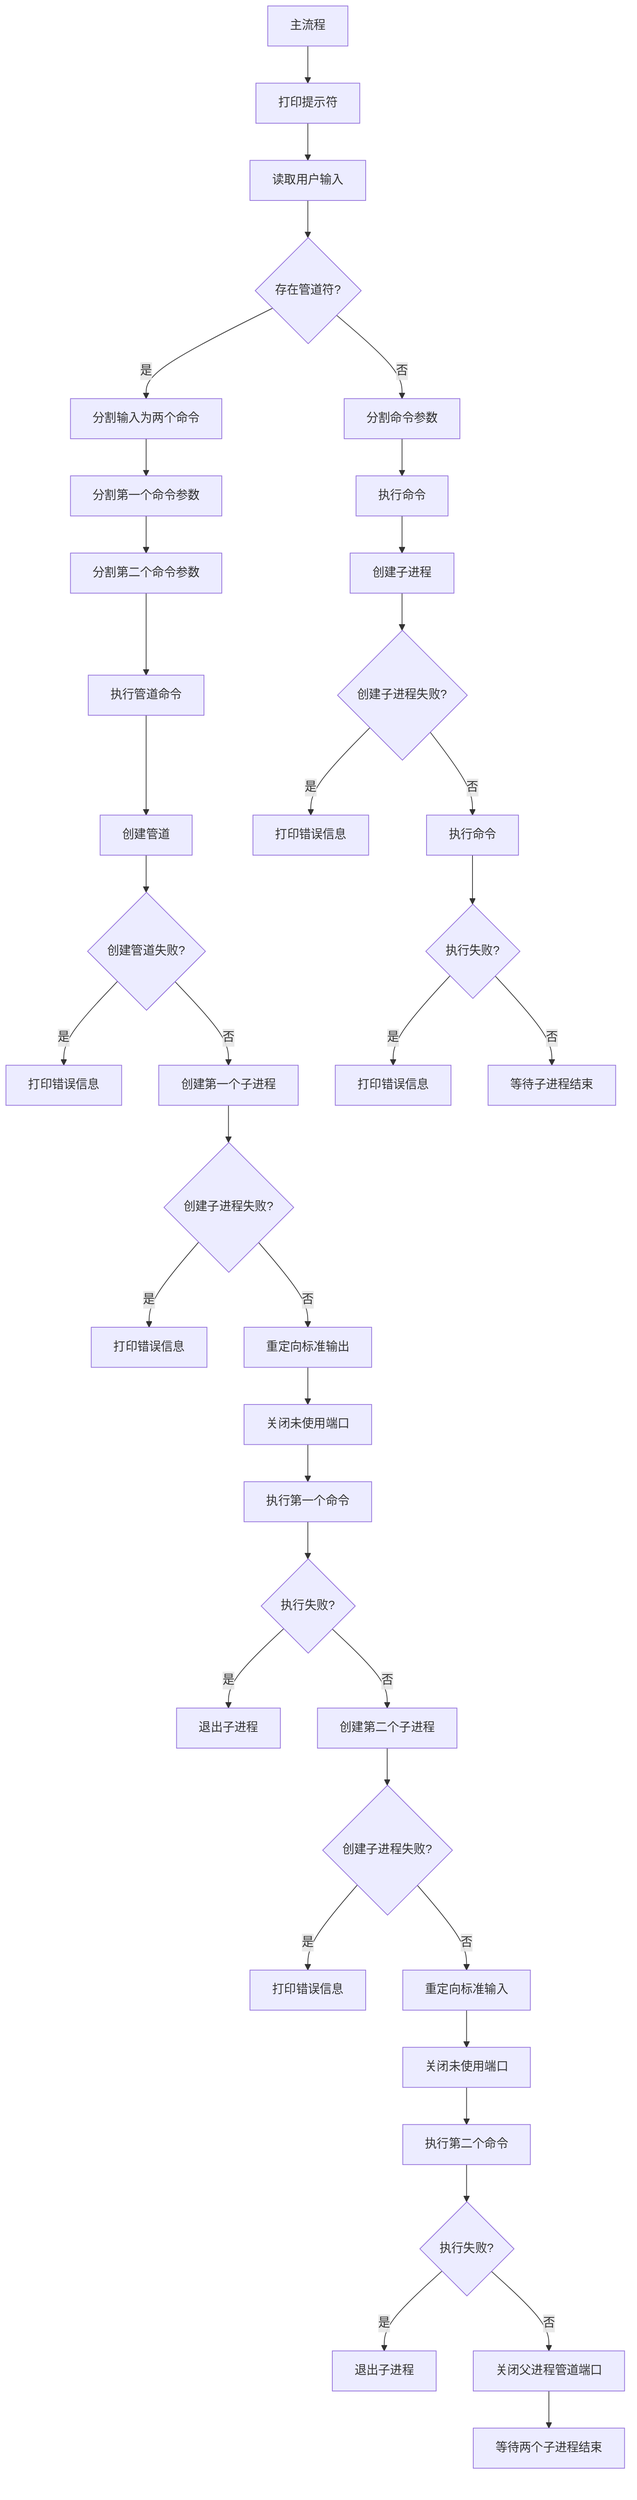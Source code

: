 graph TD
    A[主流程] --> B[打印提示符]
    B --> C[读取用户输入]
    C --> D{存在管道符?}
    D -->|是| E[分割输入为两个命令]
    E --> F[分割第一个命令参数]
    F --> G[分割第二个命令参数]
    G --> H[执行管道命令]
    D -->|否| I[分割命令参数]
    I --> J[执行命令]

    H --> K[创建管道]
    K --> L{创建管道失败?}
    L -->|是| M[打印错误信息]
    L -->|否| N[创建第一个子进程]
    N --> O{创建子进程失败?}
    O -->|是| P[打印错误信息]
    O -->|否| Q[重定向标准输出]
    Q --> R[关闭未使用端口]
    R --> S[执行第一个命令]
    S --> T{执行失败?}
    T -->|是| U[退出子进程]
    T -->|否| V[创建第二个子进程]
    V --> W{创建子进程失败?}
    W -->|是| X[打印错误信息]
    W -->|否| Y[重定向标准输入]
    Y --> Z[关闭未使用端口]
    Z --> AA[执行第二个命令]
    AA --> AB{执行失败?}
    AB -->|是| AC[退出子进程]
    AB -->|否| AD[关闭父进程管道端口]
    AD --> AE[等待两个子进程结束]

    J --> AF[创建子进程]
    AF --> AG{创建子进程失败?}
    AG -->|是| AH[打印错误信息]
    AG -->|否| AI[执行命令]
    AI --> AJ{执行失败?}
    AJ -->|是| AK[打印错误信息]
    AJ -->|否| AL[等待子进程结束]